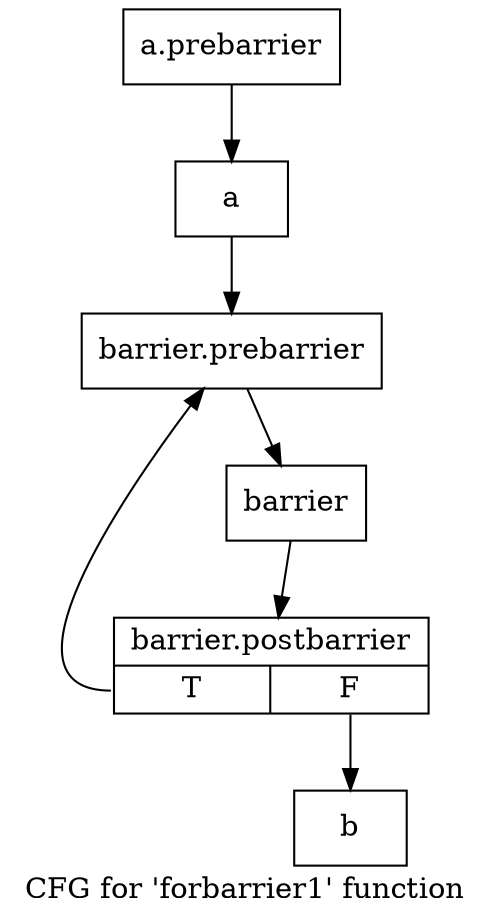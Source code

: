 digraph "CFG for 'forbarrier1' function" {
	label="CFG for 'forbarrier1' function";

	Node0x1f9e7a0 [shape=record,label="{a.prebarrier}"];
	Node0x1f9e7a0 -> Node0x1f9f110;
	Node0x1f9f110 [shape=record,label="{a}"];
	Node0x1f9f110 -> Node0x1f9e190;
	Node0x1f9e190 [shape=record,label="{barrier.prebarrier}"];
	Node0x1f9e190 -> Node0x1f9e2b0;
	Node0x1f9e2b0 [shape=record,label="{barrier}"];
	Node0x1f9e2b0 -> Node0x1f9e450;
	Node0x1f9e450 [shape=record,label="{barrier.postbarrier|{<s0>T|<s1>F}}"];
	Node0x1f9e450:s0 -> Node0x1f9e190;
	Node0x1f9e450:s1 -> Node0x1f9d230;
	Node0x1f9d230 [shape=record,label="{b}"];
}

